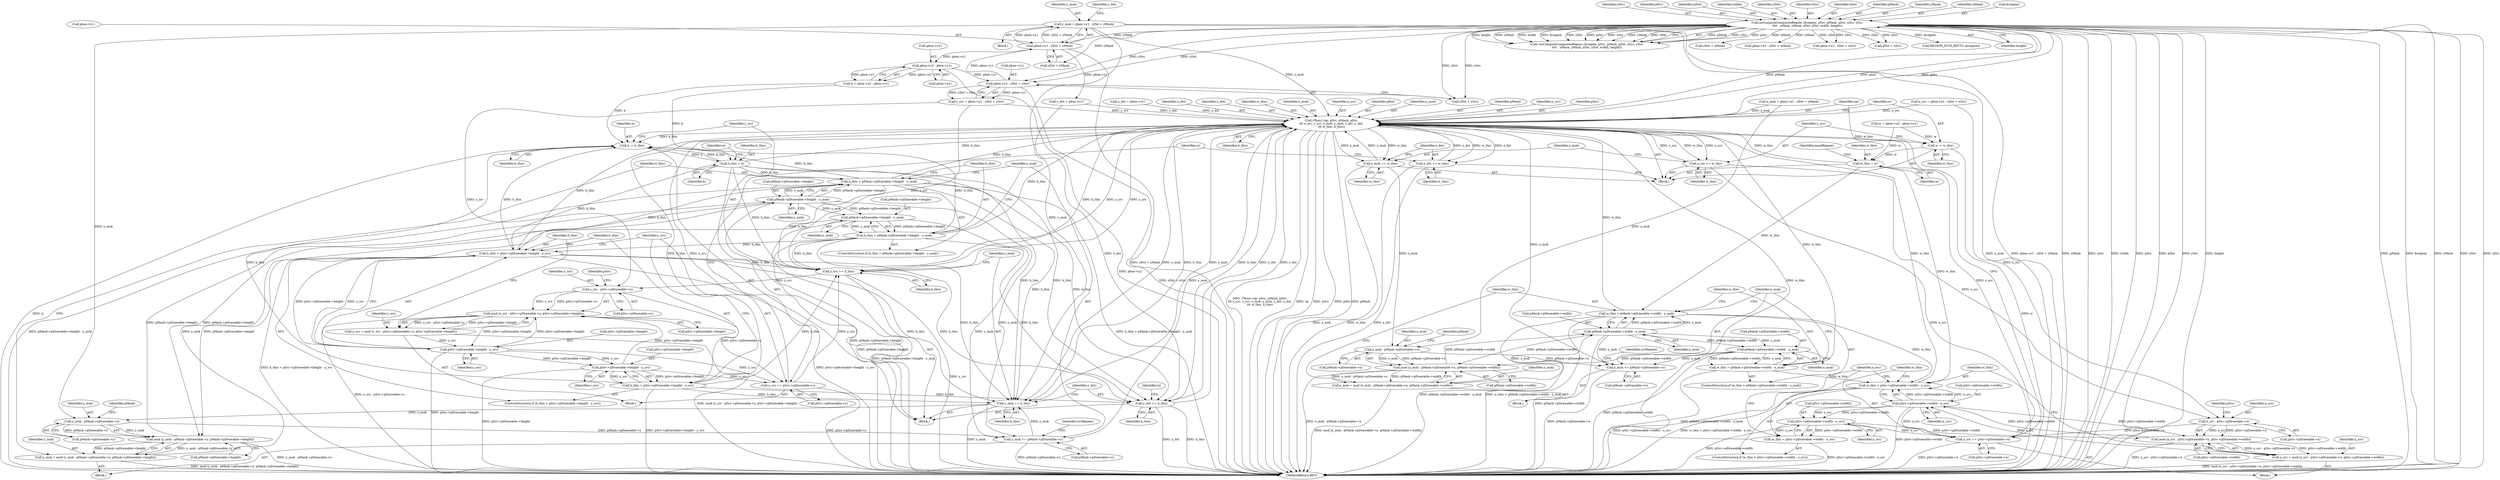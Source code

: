 digraph "1_xserver_d2f813f7db157fc83abc4b3726821c36ee7e40b1_1@integer" {
"1000162" [label="(Call,y_msk = pbox->y1 - yDst + yMask)"];
"1000164" [label="(Call,pbox->y1 - yDst + yMask)"];
"1000155" [label="(Call,pbox->y1 - yDst + ySrc)"];
"1000146" [label="(Call,pbox->y2 - pbox->y1)"];
"1000115" [label="(Call,miComputeCompositeRegion (&region, pSrc, pMask, pDst, xSrc, ySrc,\n\t\t\t\t   xMask, yMask, xDst, yDst, width, height))"];
"1000220" [label="(Call,y_msk - pMask->pDrawable->y)"];
"1000219" [label="(Call,mod (y_msk - pMask->pDrawable->y, pMask->pDrawable->height))"];
"1000217" [label="(Call,y_msk = mod (y_msk - pMask->pDrawable->y, pMask->pDrawable->height))"];
"1000235" [label="(Call,pMask->pDrawable->height - y_msk)"];
"1000233" [label="(Call,h_this > pMask->pDrawable->height - y_msk)"];
"1000277" [label="(Call,h_this > pSrc->pDrawable->height - y_src)"];
"1000396" [label="(Call,(*func) (op, pSrc, pMask, pDst,\n\t\t\t x_src, y_src, x_msk, y_msk, x_dst, y_dst,\n\t\t\t w_this, h_this))"];
"1000409" [label="(Call,w -= w_this)"];
"1000305" [label="(Call,w_this = w)"];
"1000327" [label="(Call,w_this > pMask->pDrawable->width - x_msk)"];
"1000371" [label="(Call,w_this > pSrc->pDrawable->width - x_src)"];
"1000412" [label="(Call,x_src += w_this)"];
"1000358" [label="(Call,x_src - pSrc->pDrawable->x)"];
"1000357" [label="(Call,mod (x_src - pSrc->pDrawable->x, pSrc->pDrawable->width))"];
"1000355" [label="(Call,x_src = mod (x_src - pSrc->pDrawable->x, pSrc->pDrawable->width))"];
"1000373" [label="(Call,pSrc->pDrawable->width - x_src)"];
"1000382" [label="(Call,pSrc->pDrawable->width - x_src)"];
"1000380" [label="(Call,w_this = pSrc->pDrawable->width - x_src)"];
"1000389" [label="(Call,x_src += pSrc->pDrawable->x)"];
"1000415" [label="(Call,x_msk += w_this)"];
"1000314" [label="(Call,x_msk - pMask->pDrawable->x)"];
"1000313" [label="(Call,mod (x_msk - pMask->pDrawable->x, pMask->pDrawable->width))"];
"1000311" [label="(Call,x_msk = mod (x_msk - pMask->pDrawable->x, pMask->pDrawable->width))"];
"1000329" [label="(Call,pMask->pDrawable->width - x_msk)"];
"1000338" [label="(Call,pMask->pDrawable->width - x_msk)"];
"1000336" [label="(Call,w_this = pMask->pDrawable->width - x_msk)"];
"1000345" [label="(Call,x_msk += pMask->pDrawable->x)"];
"1000418" [label="(Call,x_dst += w_this)"];
"1000421" [label="(Call,h -= h_this)"];
"1000179" [label="(Call,h_this = h)"];
"1000424" [label="(Call,y_src += h_this)"];
"1000264" [label="(Call,y_src - pSrc->pDrawable->y)"];
"1000263" [label="(Call,mod (y_src - pSrc->pDrawable->y, pSrc->pDrawable->height))"];
"1000261" [label="(Call,y_src = mod (y_src - pSrc->pDrawable->y, pSrc->pDrawable->height))"];
"1000279" [label="(Call,pSrc->pDrawable->height - y_src)"];
"1000288" [label="(Call,pSrc->pDrawable->height - y_src)"];
"1000286" [label="(Call,h_this = pSrc->pDrawable->height - y_src)"];
"1000427" [label="(Call,y_msk += h_this)"];
"1000430" [label="(Call,y_dst += h_this)"];
"1000295" [label="(Call,y_src += pSrc->pDrawable->y)"];
"1000244" [label="(Call,pMask->pDrawable->height - y_msk)"];
"1000242" [label="(Call,h_this = pMask->pDrawable->height - y_msk)"];
"1000251" [label="(Call,y_msk += pMask->pDrawable->y)"];
"1000147" [label="(Call,pbox->y2)"];
"1000312" [label="(Identifier,x_msk)"];
"1000339" [label="(Call,pMask->pDrawable->width)"];
"1000232" [label="(ControlStructure,if (h_this > pMask->pDrawable->height - y_msk))"];
"1000296" [label="(Identifier,y_src)"];
"1000412" [label="(Call,x_src += w_this)"];
"1000415" [label="(Call,x_msk += w_this)"];
"1000127" [label="(Identifier,width)"];
"1000313" [label="(Call,mod (x_msk - pMask->pDrawable->x, pMask->pDrawable->width))"];
"1000358" [label="(Call,x_src - pSrc->pDrawable->x)"];
"1000252" [label="(Identifier,y_msk)"];
"1000262" [label="(Identifier,y_src)"];
"1000354" [label="(Block,)"];
"1000126" [label="(Identifier,yDst)"];
"1000417" [label="(Identifier,w_this)"];
"1000409" [label="(Call,w -= w_this)"];
"1000367" [label="(Identifier,pSrc)"];
"1000243" [label="(Identifier,h_this)"];
"1000280" [label="(Call,pSrc->pDrawable->height)"];
"1000389" [label="(Call,x_src += pSrc->pDrawable->x)"];
"1000309" [label="(Identifier,maskRepeat)"];
"1000360" [label="(Call,pSrc->pDrawable->x)"];
"1000422" [label="(Identifier,h)"];
"1000245" [label="(Call,pMask->pDrawable->height)"];
"1000263" [label="(Call,mod (y_src - pSrc->pDrawable->y, pSrc->pDrawable->height))"];
"1000163" [label="(Identifier,y_msk)"];
"1000390" [label="(Identifier,x_src)"];
"1000397" [label="(Identifier,op)"];
"1000429" [label="(Identifier,h_this)"];
"1000271" [label="(Call,pSrc->pDrawable->height)"];
"1000122" [label="(Identifier,ySrc)"];
"1000156" [label="(Call,pbox->y1)"];
"1000276" [label="(ControlStructure,if (h_this > pSrc->pDrawable->height - y_src))"];
"1000114" [label="(Call,!miComputeCompositeRegion (&region, pSrc, pMask, pDst, xSrc, ySrc,\n\t\t\t\t   xMask, yMask, xDst, yDst, width, height))"];
"1000295" [label="(Call,y_src += pSrc->pDrawable->y)"];
"1000326" [label="(ControlStructure,if (w_this > pMask->pDrawable->width - x_msk))"];
"1000183" [label="(Identifier,w)"];
"1000155" [label="(Call,pbox->y1 - yDst + ySrc)"];
"1000335" [label="(Identifier,x_msk)"];
"1000344" [label="(Identifier,x_msk)"];
"1000402" [label="(Identifier,y_src)"];
"1000396" [label="(Call,(*func) (op, pSrc, pMask, pDst,\n\t\t\t x_src, y_src, x_msk, y_msk, x_dst, y_dst,\n\t\t\t w_this, h_this))"];
"1000206" [label="(Call,xDst + xMask)"];
"1000400" [label="(Identifier,pDst)"];
"1000424" [label="(Call,y_src += h_this)"];
"1000404" [label="(Identifier,y_msk)"];
"1000373" [label="(Call,pSrc->pDrawable->width - x_src)"];
"1000180" [label="(Identifier,h_this)"];
"1000359" [label="(Identifier,x_src)"];
"1000382" [label="(Call,pSrc->pDrawable->width - x_src)"];
"1000235" [label="(Call,pMask->pDrawable->height - y_msk)"];
"1000277" [label="(Call,h_this > pSrc->pDrawable->height - y_src)"];
"1000287" [label="(Identifier,h_this)"];
"1000244" [label="(Call,pMask->pDrawable->height - y_msk)"];
"1000305" [label="(Call,w_this = w)"];
"1000260" [label="(Block,)"];
"1000125" [label="(Identifier,xDst)"];
"1000251" [label="(Call,y_msk += pMask->pDrawable->y)"];
"1000153" [label="(Call,y_src = pbox->y1 - yDst + ySrc)"];
"1000221" [label="(Identifier,y_msk)"];
"1000279" [label="(Call,pSrc->pDrawable->height - y_src)"];
"1000144" [label="(Call,h = pbox->y2 - pbox->y1)"];
"1000150" [label="(Call,pbox->y1)"];
"1000179" [label="(Call,h_this = h)"];
"1000273" [label="(Identifier,pSrc)"];
"1000336" [label="(Call,w_this = pMask->pDrawable->width - x_msk)"];
"1000119" [label="(Identifier,pMask)"];
"1000346" [label="(Identifier,x_msk)"];
"1000124" [label="(Identifier,yMask)"];
"1000307" [label="(Identifier,w)"];
"1000310" [label="(Block,)"];
"1000177" [label="(Identifier,h)"];
"1000220" [label="(Call,y_msk - pMask->pDrawable->y)"];
"1000217" [label="(Call,y_msk = mod (y_msk - pMask->pDrawable->y, pMask->pDrawable->height))"];
"1000115" [label="(Call,miComputeCompositeRegion (&region, pSrc, pMask, pDst, xSrc, ySrc,\n\t\t\t\t   xMask, yMask, xDst, yDst, width, height))"];
"1000388" [label="(Identifier,x_src)"];
"1000303" [label="(Identifier,w)"];
"1000289" [label="(Call,pSrc->pDrawable->height)"];
"1000371" [label="(Call,w_this > pSrc->pDrawable->width - x_src)"];
"1000181" [label="(Identifier,h)"];
"1000432" [label="(Identifier,h_this)"];
"1000236" [label="(Call,pMask->pDrawable->height)"];
"1000286" [label="(Call,h_this = pSrc->pDrawable->height - y_src)"];
"1000391" [label="(Call,pSrc->pDrawable->x)"];
"1000421" [label="(Call,h -= h_this)"];
"1000443" [label="(MethodReturn,RET)"];
"1000423" [label="(Identifier,h_this)"];
"1000408" [label="(Identifier,h_this)"];
"1000372" [label="(Identifier,w_this)"];
"1000218" [label="(Identifier,y_msk)"];
"1000418" [label="(Call,x_dst += w_this)"];
"1000191" [label="(Call,x_src = pbox->x1 - xDst + xSrc)"];
"1000123" [label="(Identifier,xMask)"];
"1000328" [label="(Identifier,w_this)"];
"1000219" [label="(Call,mod (y_msk - pMask->pDrawable->y, pMask->pDrawable->height))"];
"1000399" [label="(Identifier,pMask)"];
"1000202" [label="(Call,pbox->x1 - xDst + xMask)"];
"1000316" [label="(Call,pMask->pDrawable->x)"];
"1000427" [label="(Call,y_msk += h_this)"];
"1000383" [label="(Call,pSrc->pDrawable->width)"];
"1000374" [label="(Call,pSrc->pDrawable->width)"];
"1000356" [label="(Identifier,x_src)"];
"1000250" [label="(Identifier,y_msk)"];
"1000347" [label="(Call,pMask->pDrawable->x)"];
"1000116" [label="(Call,&region)"];
"1000297" [label="(Call,pSrc->pDrawable->y)"];
"1000285" [label="(Identifier,y_src)"];
"1000229" [label="(Identifier,pMask)"];
"1000410" [label="(Identifier,w)"];
"1000222" [label="(Call,pMask->pDrawable->y)"];
"1000401" [label="(Identifier,x_src)"];
"1000398" [label="(Identifier,pSrc)"];
"1000315" [label="(Identifier,x_msk)"];
"1000165" [label="(Call,pbox->y1)"];
"1000146" [label="(Call,pbox->y2 - pbox->y1)"];
"1000357" [label="(Call,mod (x_src - pSrc->pDrawable->x, pSrc->pDrawable->width))"];
"1000234" [label="(Identifier,h_this)"];
"1000345" [label="(Call,x_msk += pMask->pDrawable->x)"];
"1000431" [label="(Identifier,y_dst)"];
"1000380" [label="(Call,w_this = pSrc->pDrawable->width - x_src)"];
"1000182" [label="(Call,w = pbox->x2 - pbox->x1)"];
"1000381" [label="(Identifier,w_this)"];
"1000306" [label="(Identifier,w_this)"];
"1000209" [label="(Call,x_dst = pbox->x1)"];
"1000426" [label="(Identifier,h_this)"];
"1000414" [label="(Identifier,w_this)"];
"1000259" [label="(Identifier,srcRepeat)"];
"1000321" [label="(Call,pMask->pDrawable->width)"];
"1000121" [label="(Identifier,xSrc)"];
"1000330" [label="(Call,pMask->pDrawable->width)"];
"1000428" [label="(Identifier,y_msk)"];
"1000419" [label="(Identifier,x_dst)"];
"1000430" [label="(Call,y_dst += h_this)"];
"1000118" [label="(Identifier,pSrc)"];
"1000365" [label="(Call,pSrc->pDrawable->width)"];
"1000329" [label="(Call,pMask->pDrawable->width - x_msk)"];
"1000193" [label="(Call,pbox->x1 - xDst + xSrc)"];
"1000405" [label="(Identifier,x_dst)"];
"1000120" [label="(Identifier,pDst)"];
"1000197" [label="(Call,xDst + xSrc)"];
"1000264" [label="(Call,y_src - pSrc->pDrawable->y)"];
"1000327" [label="(Call,w_this > pMask->pDrawable->width - x_msk)"];
"1000178" [label="(Block,)"];
"1000278" [label="(Identifier,h_this)"];
"1000216" [label="(Block,)"];
"1000233" [label="(Call,h_this > pMask->pDrawable->height - y_msk)"];
"1000355" [label="(Call,x_src = mod (x_src - pSrc->pDrawable->x, pSrc->pDrawable->width))"];
"1000314" [label="(Call,x_msk - pMask->pDrawable->x)"];
"1000411" [label="(Identifier,w_this)"];
"1000164" [label="(Call,pbox->y1 - yDst + yMask)"];
"1000159" [label="(Call,yDst + ySrc)"];
"1000323" [label="(Identifier,pMask)"];
"1000143" [label="(Block,)"];
"1000162" [label="(Call,y_msk = pbox->y1 - yDst + yMask)"];
"1000416" [label="(Identifier,x_msk)"];
"1000379" [label="(Identifier,x_src)"];
"1000172" [label="(Identifier,y_dst)"];
"1000132" [label="(Call,REGION_NUM_RECTS (&region))"];
"1000353" [label="(Identifier,srcRepeat)"];
"1000242" [label="(Call,h_this = pMask->pDrawable->height - y_msk)"];
"1000406" [label="(Identifier,y_dst)"];
"1000200" [label="(Call,x_msk = pbox->x1 - xDst + xMask)"];
"1000338" [label="(Call,pMask->pDrawable->width - x_msk)"];
"1000265" [label="(Identifier,y_src)"];
"1000241" [label="(Identifier,y_msk)"];
"1000227" [label="(Call,pMask->pDrawable->height)"];
"1000337" [label="(Identifier,w_this)"];
"1000294" [label="(Identifier,y_src)"];
"1000288" [label="(Call,pSrc->pDrawable->height - y_src)"];
"1000128" [label="(Identifier,height)"];
"1000407" [label="(Identifier,w_this)"];
"1000413" [label="(Identifier,x_src)"];
"1000311" [label="(Call,x_msk = mod (x_msk - pMask->pDrawable->x, pMask->pDrawable->width))"];
"1000253" [label="(Call,pMask->pDrawable->y)"];
"1000168" [label="(Call,yDst + yMask)"];
"1000304" [label="(Block,)"];
"1000261" [label="(Call,y_src = mod (y_src - pSrc->pDrawable->y, pSrc->pDrawable->height))"];
"1000425" [label="(Identifier,y_src)"];
"1000266" [label="(Call,pSrc->pDrawable->y)"];
"1000403" [label="(Identifier,x_msk)"];
"1000420" [label="(Identifier,w_this)"];
"1000171" [label="(Call,y_dst = pbox->y1)"];
"1000370" [label="(ControlStructure,if (w_this > pSrc->pDrawable->width - x_src))"];
"1000162" -> "1000143"  [label="AST: "];
"1000162" -> "1000164"  [label="CFG: "];
"1000163" -> "1000162"  [label="AST: "];
"1000164" -> "1000162"  [label="AST: "];
"1000172" -> "1000162"  [label="CFG: "];
"1000162" -> "1000443"  [label="DDG: pbox->y1 - yDst + yMask"];
"1000162" -> "1000443"  [label="DDG: y_msk"];
"1000164" -> "1000162"  [label="DDG: pbox->y1"];
"1000164" -> "1000162"  [label="DDG: yDst + yMask"];
"1000162" -> "1000220"  [label="DDG: y_msk"];
"1000162" -> "1000396"  [label="DDG: y_msk"];
"1000162" -> "1000427"  [label="DDG: y_msk"];
"1000164" -> "1000168"  [label="CFG: "];
"1000165" -> "1000164"  [label="AST: "];
"1000168" -> "1000164"  [label="AST: "];
"1000164" -> "1000443"  [label="DDG: yDst + yMask"];
"1000164" -> "1000146"  [label="DDG: pbox->y1"];
"1000155" -> "1000164"  [label="DDG: pbox->y1"];
"1000115" -> "1000164"  [label="DDG: yMask"];
"1000164" -> "1000171"  [label="DDG: pbox->y1"];
"1000155" -> "1000153"  [label="AST: "];
"1000155" -> "1000159"  [label="CFG: "];
"1000156" -> "1000155"  [label="AST: "];
"1000159" -> "1000155"  [label="AST: "];
"1000153" -> "1000155"  [label="CFG: "];
"1000155" -> "1000443"  [label="DDG: yDst + ySrc"];
"1000155" -> "1000153"  [label="DDG: pbox->y1"];
"1000155" -> "1000153"  [label="DDG: yDst + ySrc"];
"1000146" -> "1000155"  [label="DDG: pbox->y1"];
"1000115" -> "1000155"  [label="DDG: yDst"];
"1000115" -> "1000155"  [label="DDG: ySrc"];
"1000146" -> "1000144"  [label="AST: "];
"1000146" -> "1000150"  [label="CFG: "];
"1000147" -> "1000146"  [label="AST: "];
"1000150" -> "1000146"  [label="AST: "];
"1000144" -> "1000146"  [label="CFG: "];
"1000146" -> "1000443"  [label="DDG: pbox->y2"];
"1000146" -> "1000144"  [label="DDG: pbox->y2"];
"1000146" -> "1000144"  [label="DDG: pbox->y1"];
"1000115" -> "1000114"  [label="AST: "];
"1000115" -> "1000128"  [label="CFG: "];
"1000116" -> "1000115"  [label="AST: "];
"1000118" -> "1000115"  [label="AST: "];
"1000119" -> "1000115"  [label="AST: "];
"1000120" -> "1000115"  [label="AST: "];
"1000121" -> "1000115"  [label="AST: "];
"1000122" -> "1000115"  [label="AST: "];
"1000123" -> "1000115"  [label="AST: "];
"1000124" -> "1000115"  [label="AST: "];
"1000125" -> "1000115"  [label="AST: "];
"1000126" -> "1000115"  [label="AST: "];
"1000127" -> "1000115"  [label="AST: "];
"1000128" -> "1000115"  [label="AST: "];
"1000114" -> "1000115"  [label="CFG: "];
"1000115" -> "1000443"  [label="DDG: yDst"];
"1000115" -> "1000443"  [label="DDG: xDst"];
"1000115" -> "1000443"  [label="DDG: xMask"];
"1000115" -> "1000443"  [label="DDG: xSrc"];
"1000115" -> "1000443"  [label="DDG: width"];
"1000115" -> "1000443"  [label="DDG: pSrc"];
"1000115" -> "1000443"  [label="DDG: pDst"];
"1000115" -> "1000443"  [label="DDG: ySrc"];
"1000115" -> "1000443"  [label="DDG: height"];
"1000115" -> "1000443"  [label="DDG: pMask"];
"1000115" -> "1000443"  [label="DDG: &region"];
"1000115" -> "1000443"  [label="DDG: yMask"];
"1000115" -> "1000114"  [label="DDG: pMask"];
"1000115" -> "1000114"  [label="DDG: ySrc"];
"1000115" -> "1000114"  [label="DDG: pSrc"];
"1000115" -> "1000114"  [label="DDG: height"];
"1000115" -> "1000114"  [label="DDG: xMask"];
"1000115" -> "1000114"  [label="DDG: width"];
"1000115" -> "1000114"  [label="DDG: &region"];
"1000115" -> "1000114"  [label="DDG: yDst"];
"1000115" -> "1000114"  [label="DDG: pDst"];
"1000115" -> "1000114"  [label="DDG: xSrc"];
"1000115" -> "1000114"  [label="DDG: yMask"];
"1000115" -> "1000114"  [label="DDG: xDst"];
"1000115" -> "1000132"  [label="DDG: &region"];
"1000115" -> "1000159"  [label="DDG: yDst"];
"1000115" -> "1000159"  [label="DDG: ySrc"];
"1000115" -> "1000168"  [label="DDG: yMask"];
"1000115" -> "1000193"  [label="DDG: xDst"];
"1000115" -> "1000193"  [label="DDG: xSrc"];
"1000115" -> "1000197"  [label="DDG: xDst"];
"1000115" -> "1000197"  [label="DDG: xSrc"];
"1000115" -> "1000202"  [label="DDG: xMask"];
"1000115" -> "1000206"  [label="DDG: xMask"];
"1000115" -> "1000396"  [label="DDG: pSrc"];
"1000115" -> "1000396"  [label="DDG: pMask"];
"1000115" -> "1000396"  [label="DDG: pDst"];
"1000220" -> "1000219"  [label="AST: "];
"1000220" -> "1000222"  [label="CFG: "];
"1000221" -> "1000220"  [label="AST: "];
"1000222" -> "1000220"  [label="AST: "];
"1000229" -> "1000220"  [label="CFG: "];
"1000220" -> "1000219"  [label="DDG: y_msk"];
"1000220" -> "1000219"  [label="DDG: pMask->pDrawable->y"];
"1000427" -> "1000220"  [label="DDG: y_msk"];
"1000220" -> "1000251"  [label="DDG: pMask->pDrawable->y"];
"1000219" -> "1000217"  [label="AST: "];
"1000219" -> "1000227"  [label="CFG: "];
"1000227" -> "1000219"  [label="AST: "];
"1000217" -> "1000219"  [label="CFG: "];
"1000219" -> "1000443"  [label="DDG: y_msk - pMask->pDrawable->y"];
"1000219" -> "1000217"  [label="DDG: y_msk - pMask->pDrawable->y"];
"1000219" -> "1000217"  [label="DDG: pMask->pDrawable->height"];
"1000235" -> "1000219"  [label="DDG: pMask->pDrawable->height"];
"1000244" -> "1000219"  [label="DDG: pMask->pDrawable->height"];
"1000219" -> "1000235"  [label="DDG: pMask->pDrawable->height"];
"1000217" -> "1000216"  [label="AST: "];
"1000218" -> "1000217"  [label="AST: "];
"1000234" -> "1000217"  [label="CFG: "];
"1000217" -> "1000443"  [label="DDG: mod (y_msk - pMask->pDrawable->y, pMask->pDrawable->height)"];
"1000217" -> "1000235"  [label="DDG: y_msk"];
"1000235" -> "1000233"  [label="AST: "];
"1000235" -> "1000241"  [label="CFG: "];
"1000236" -> "1000235"  [label="AST: "];
"1000241" -> "1000235"  [label="AST: "];
"1000233" -> "1000235"  [label="CFG: "];
"1000235" -> "1000443"  [label="DDG: pMask->pDrawable->height"];
"1000235" -> "1000233"  [label="DDG: pMask->pDrawable->height"];
"1000235" -> "1000233"  [label="DDG: y_msk"];
"1000235" -> "1000244"  [label="DDG: pMask->pDrawable->height"];
"1000235" -> "1000244"  [label="DDG: y_msk"];
"1000235" -> "1000251"  [label="DDG: y_msk"];
"1000233" -> "1000232"  [label="AST: "];
"1000234" -> "1000233"  [label="AST: "];
"1000243" -> "1000233"  [label="CFG: "];
"1000252" -> "1000233"  [label="CFG: "];
"1000233" -> "1000443"  [label="DDG: h_this > pMask->pDrawable->height - y_msk"];
"1000233" -> "1000443"  [label="DDG: pMask->pDrawable->height - y_msk"];
"1000179" -> "1000233"  [label="DDG: h_this"];
"1000233" -> "1000277"  [label="DDG: h_this"];
"1000233" -> "1000396"  [label="DDG: h_this"];
"1000233" -> "1000421"  [label="DDG: h_this"];
"1000233" -> "1000424"  [label="DDG: h_this"];
"1000233" -> "1000427"  [label="DDG: h_this"];
"1000233" -> "1000430"  [label="DDG: h_this"];
"1000277" -> "1000276"  [label="AST: "];
"1000277" -> "1000279"  [label="CFG: "];
"1000278" -> "1000277"  [label="AST: "];
"1000279" -> "1000277"  [label="AST: "];
"1000287" -> "1000277"  [label="CFG: "];
"1000296" -> "1000277"  [label="CFG: "];
"1000277" -> "1000443"  [label="DDG: h_this > pSrc->pDrawable->height - y_src"];
"1000277" -> "1000443"  [label="DDG: pSrc->pDrawable->height - y_src"];
"1000179" -> "1000277"  [label="DDG: h_this"];
"1000242" -> "1000277"  [label="DDG: h_this"];
"1000279" -> "1000277"  [label="DDG: pSrc->pDrawable->height"];
"1000279" -> "1000277"  [label="DDG: y_src"];
"1000277" -> "1000396"  [label="DDG: h_this"];
"1000277" -> "1000421"  [label="DDG: h_this"];
"1000277" -> "1000424"  [label="DDG: h_this"];
"1000277" -> "1000427"  [label="DDG: h_this"];
"1000277" -> "1000430"  [label="DDG: h_this"];
"1000396" -> "1000304"  [label="AST: "];
"1000396" -> "1000408"  [label="CFG: "];
"1000397" -> "1000396"  [label="AST: "];
"1000398" -> "1000396"  [label="AST: "];
"1000399" -> "1000396"  [label="AST: "];
"1000400" -> "1000396"  [label="AST: "];
"1000401" -> "1000396"  [label="AST: "];
"1000402" -> "1000396"  [label="AST: "];
"1000403" -> "1000396"  [label="AST: "];
"1000404" -> "1000396"  [label="AST: "];
"1000405" -> "1000396"  [label="AST: "];
"1000406" -> "1000396"  [label="AST: "];
"1000407" -> "1000396"  [label="AST: "];
"1000408" -> "1000396"  [label="AST: "];
"1000410" -> "1000396"  [label="CFG: "];
"1000396" -> "1000443"  [label="DDG: (*func) (op, pSrc, pMask, pDst,\n\t\t\t x_src, y_src, x_msk, y_msk, x_dst, y_dst,\n\t\t\t w_this, h_this)"];
"1000396" -> "1000443"  [label="DDG: op"];
"1000396" -> "1000443"  [label="DDG: pSrc"];
"1000396" -> "1000443"  [label="DDG: pDst"];
"1000396" -> "1000443"  [label="DDG: pMask"];
"1000412" -> "1000396"  [label="DDG: x_src"];
"1000389" -> "1000396"  [label="DDG: x_src"];
"1000191" -> "1000396"  [label="DDG: x_src"];
"1000295" -> "1000396"  [label="DDG: y_src"];
"1000424" -> "1000396"  [label="DDG: y_src"];
"1000153" -> "1000396"  [label="DDG: y_src"];
"1000200" -> "1000396"  [label="DDG: x_msk"];
"1000415" -> "1000396"  [label="DDG: x_msk"];
"1000345" -> "1000396"  [label="DDG: x_msk"];
"1000427" -> "1000396"  [label="DDG: y_msk"];
"1000251" -> "1000396"  [label="DDG: y_msk"];
"1000209" -> "1000396"  [label="DDG: x_dst"];
"1000418" -> "1000396"  [label="DDG: x_dst"];
"1000171" -> "1000396"  [label="DDG: y_dst"];
"1000430" -> "1000396"  [label="DDG: y_dst"];
"1000327" -> "1000396"  [label="DDG: w_this"];
"1000305" -> "1000396"  [label="DDG: w_this"];
"1000371" -> "1000396"  [label="DDG: w_this"];
"1000380" -> "1000396"  [label="DDG: w_this"];
"1000336" -> "1000396"  [label="DDG: w_this"];
"1000286" -> "1000396"  [label="DDG: h_this"];
"1000179" -> "1000396"  [label="DDG: h_this"];
"1000242" -> "1000396"  [label="DDG: h_this"];
"1000396" -> "1000409"  [label="DDG: w_this"];
"1000396" -> "1000412"  [label="DDG: w_this"];
"1000396" -> "1000412"  [label="DDG: x_src"];
"1000396" -> "1000415"  [label="DDG: w_this"];
"1000396" -> "1000415"  [label="DDG: x_msk"];
"1000396" -> "1000418"  [label="DDG: w_this"];
"1000396" -> "1000418"  [label="DDG: x_dst"];
"1000396" -> "1000421"  [label="DDG: h_this"];
"1000396" -> "1000424"  [label="DDG: h_this"];
"1000396" -> "1000424"  [label="DDG: y_src"];
"1000396" -> "1000427"  [label="DDG: h_this"];
"1000396" -> "1000427"  [label="DDG: y_msk"];
"1000396" -> "1000430"  [label="DDG: h_this"];
"1000396" -> "1000430"  [label="DDG: y_dst"];
"1000409" -> "1000304"  [label="AST: "];
"1000409" -> "1000411"  [label="CFG: "];
"1000410" -> "1000409"  [label="AST: "];
"1000411" -> "1000409"  [label="AST: "];
"1000413" -> "1000409"  [label="CFG: "];
"1000409" -> "1000443"  [label="DDG: w"];
"1000409" -> "1000305"  [label="DDG: w"];
"1000182" -> "1000409"  [label="DDG: w"];
"1000305" -> "1000304"  [label="AST: "];
"1000305" -> "1000307"  [label="CFG: "];
"1000306" -> "1000305"  [label="AST: "];
"1000307" -> "1000305"  [label="AST: "];
"1000309" -> "1000305"  [label="CFG: "];
"1000182" -> "1000305"  [label="DDG: w"];
"1000305" -> "1000327"  [label="DDG: w_this"];
"1000305" -> "1000371"  [label="DDG: w_this"];
"1000327" -> "1000326"  [label="AST: "];
"1000327" -> "1000329"  [label="CFG: "];
"1000328" -> "1000327"  [label="AST: "];
"1000329" -> "1000327"  [label="AST: "];
"1000337" -> "1000327"  [label="CFG: "];
"1000346" -> "1000327"  [label="CFG: "];
"1000327" -> "1000443"  [label="DDG: pMask->pDrawable->width - x_msk"];
"1000327" -> "1000443"  [label="DDG: w_this > pMask->pDrawable->width - x_msk"];
"1000329" -> "1000327"  [label="DDG: pMask->pDrawable->width"];
"1000329" -> "1000327"  [label="DDG: x_msk"];
"1000327" -> "1000371"  [label="DDG: w_this"];
"1000371" -> "1000370"  [label="AST: "];
"1000371" -> "1000373"  [label="CFG: "];
"1000372" -> "1000371"  [label="AST: "];
"1000373" -> "1000371"  [label="AST: "];
"1000381" -> "1000371"  [label="CFG: "];
"1000390" -> "1000371"  [label="CFG: "];
"1000371" -> "1000443"  [label="DDG: pSrc->pDrawable->width - x_src"];
"1000371" -> "1000443"  [label="DDG: w_this > pSrc->pDrawable->width - x_src"];
"1000336" -> "1000371"  [label="DDG: w_this"];
"1000373" -> "1000371"  [label="DDG: pSrc->pDrawable->width"];
"1000373" -> "1000371"  [label="DDG: x_src"];
"1000412" -> "1000304"  [label="AST: "];
"1000412" -> "1000414"  [label="CFG: "];
"1000413" -> "1000412"  [label="AST: "];
"1000414" -> "1000412"  [label="AST: "];
"1000416" -> "1000412"  [label="CFG: "];
"1000412" -> "1000443"  [label="DDG: x_src"];
"1000412" -> "1000358"  [label="DDG: x_src"];
"1000358" -> "1000357"  [label="AST: "];
"1000358" -> "1000360"  [label="CFG: "];
"1000359" -> "1000358"  [label="AST: "];
"1000360" -> "1000358"  [label="AST: "];
"1000367" -> "1000358"  [label="CFG: "];
"1000358" -> "1000357"  [label="DDG: x_src"];
"1000358" -> "1000357"  [label="DDG: pSrc->pDrawable->x"];
"1000191" -> "1000358"  [label="DDG: x_src"];
"1000358" -> "1000389"  [label="DDG: pSrc->pDrawable->x"];
"1000357" -> "1000355"  [label="AST: "];
"1000357" -> "1000365"  [label="CFG: "];
"1000365" -> "1000357"  [label="AST: "];
"1000355" -> "1000357"  [label="CFG: "];
"1000357" -> "1000443"  [label="DDG: x_src - pSrc->pDrawable->x"];
"1000357" -> "1000355"  [label="DDG: x_src - pSrc->pDrawable->x"];
"1000357" -> "1000355"  [label="DDG: pSrc->pDrawable->width"];
"1000382" -> "1000357"  [label="DDG: pSrc->pDrawable->width"];
"1000373" -> "1000357"  [label="DDG: pSrc->pDrawable->width"];
"1000357" -> "1000373"  [label="DDG: pSrc->pDrawable->width"];
"1000355" -> "1000354"  [label="AST: "];
"1000356" -> "1000355"  [label="AST: "];
"1000372" -> "1000355"  [label="CFG: "];
"1000355" -> "1000443"  [label="DDG: mod (x_src - pSrc->pDrawable->x, pSrc->pDrawable->width)"];
"1000355" -> "1000373"  [label="DDG: x_src"];
"1000373" -> "1000379"  [label="CFG: "];
"1000374" -> "1000373"  [label="AST: "];
"1000379" -> "1000373"  [label="AST: "];
"1000373" -> "1000443"  [label="DDG: pSrc->pDrawable->width"];
"1000373" -> "1000382"  [label="DDG: pSrc->pDrawable->width"];
"1000373" -> "1000382"  [label="DDG: x_src"];
"1000373" -> "1000389"  [label="DDG: x_src"];
"1000382" -> "1000380"  [label="AST: "];
"1000382" -> "1000388"  [label="CFG: "];
"1000383" -> "1000382"  [label="AST: "];
"1000388" -> "1000382"  [label="AST: "];
"1000380" -> "1000382"  [label="CFG: "];
"1000382" -> "1000443"  [label="DDG: pSrc->pDrawable->width"];
"1000382" -> "1000380"  [label="DDG: pSrc->pDrawable->width"];
"1000382" -> "1000380"  [label="DDG: x_src"];
"1000382" -> "1000389"  [label="DDG: x_src"];
"1000380" -> "1000370"  [label="AST: "];
"1000381" -> "1000380"  [label="AST: "];
"1000390" -> "1000380"  [label="CFG: "];
"1000380" -> "1000443"  [label="DDG: pSrc->pDrawable->width - x_src"];
"1000389" -> "1000354"  [label="AST: "];
"1000389" -> "1000391"  [label="CFG: "];
"1000390" -> "1000389"  [label="AST: "];
"1000391" -> "1000389"  [label="AST: "];
"1000397" -> "1000389"  [label="CFG: "];
"1000389" -> "1000443"  [label="DDG: pSrc->pDrawable->x"];
"1000415" -> "1000304"  [label="AST: "];
"1000415" -> "1000417"  [label="CFG: "];
"1000416" -> "1000415"  [label="AST: "];
"1000417" -> "1000415"  [label="AST: "];
"1000419" -> "1000415"  [label="CFG: "];
"1000415" -> "1000443"  [label="DDG: x_msk"];
"1000415" -> "1000314"  [label="DDG: x_msk"];
"1000314" -> "1000313"  [label="AST: "];
"1000314" -> "1000316"  [label="CFG: "];
"1000315" -> "1000314"  [label="AST: "];
"1000316" -> "1000314"  [label="AST: "];
"1000323" -> "1000314"  [label="CFG: "];
"1000314" -> "1000313"  [label="DDG: x_msk"];
"1000314" -> "1000313"  [label="DDG: pMask->pDrawable->x"];
"1000200" -> "1000314"  [label="DDG: x_msk"];
"1000314" -> "1000345"  [label="DDG: pMask->pDrawable->x"];
"1000313" -> "1000311"  [label="AST: "];
"1000313" -> "1000321"  [label="CFG: "];
"1000321" -> "1000313"  [label="AST: "];
"1000311" -> "1000313"  [label="CFG: "];
"1000313" -> "1000443"  [label="DDG: x_msk - pMask->pDrawable->x"];
"1000313" -> "1000311"  [label="DDG: x_msk - pMask->pDrawable->x"];
"1000313" -> "1000311"  [label="DDG: pMask->pDrawable->width"];
"1000338" -> "1000313"  [label="DDG: pMask->pDrawable->width"];
"1000329" -> "1000313"  [label="DDG: pMask->pDrawable->width"];
"1000313" -> "1000329"  [label="DDG: pMask->pDrawable->width"];
"1000311" -> "1000310"  [label="AST: "];
"1000312" -> "1000311"  [label="AST: "];
"1000328" -> "1000311"  [label="CFG: "];
"1000311" -> "1000443"  [label="DDG: mod (x_msk - pMask->pDrawable->x, pMask->pDrawable->width)"];
"1000311" -> "1000329"  [label="DDG: x_msk"];
"1000329" -> "1000335"  [label="CFG: "];
"1000330" -> "1000329"  [label="AST: "];
"1000335" -> "1000329"  [label="AST: "];
"1000329" -> "1000443"  [label="DDG: pMask->pDrawable->width"];
"1000329" -> "1000338"  [label="DDG: pMask->pDrawable->width"];
"1000329" -> "1000338"  [label="DDG: x_msk"];
"1000329" -> "1000345"  [label="DDG: x_msk"];
"1000338" -> "1000336"  [label="AST: "];
"1000338" -> "1000344"  [label="CFG: "];
"1000339" -> "1000338"  [label="AST: "];
"1000344" -> "1000338"  [label="AST: "];
"1000336" -> "1000338"  [label="CFG: "];
"1000338" -> "1000443"  [label="DDG: pMask->pDrawable->width"];
"1000338" -> "1000336"  [label="DDG: pMask->pDrawable->width"];
"1000338" -> "1000336"  [label="DDG: x_msk"];
"1000338" -> "1000345"  [label="DDG: x_msk"];
"1000336" -> "1000326"  [label="AST: "];
"1000337" -> "1000336"  [label="AST: "];
"1000346" -> "1000336"  [label="CFG: "];
"1000336" -> "1000443"  [label="DDG: pMask->pDrawable->width - x_msk"];
"1000345" -> "1000310"  [label="AST: "];
"1000345" -> "1000347"  [label="CFG: "];
"1000346" -> "1000345"  [label="AST: "];
"1000347" -> "1000345"  [label="AST: "];
"1000353" -> "1000345"  [label="CFG: "];
"1000345" -> "1000443"  [label="DDG: pMask->pDrawable->x"];
"1000418" -> "1000304"  [label="AST: "];
"1000418" -> "1000420"  [label="CFG: "];
"1000419" -> "1000418"  [label="AST: "];
"1000420" -> "1000418"  [label="AST: "];
"1000303" -> "1000418"  [label="CFG: "];
"1000418" -> "1000443"  [label="DDG: w_this"];
"1000418" -> "1000443"  [label="DDG: x_dst"];
"1000421" -> "1000178"  [label="AST: "];
"1000421" -> "1000423"  [label="CFG: "];
"1000422" -> "1000421"  [label="AST: "];
"1000423" -> "1000421"  [label="AST: "];
"1000425" -> "1000421"  [label="CFG: "];
"1000421" -> "1000443"  [label="DDG: h"];
"1000421" -> "1000179"  [label="DDG: h"];
"1000286" -> "1000421"  [label="DDG: h_this"];
"1000179" -> "1000421"  [label="DDG: h_this"];
"1000242" -> "1000421"  [label="DDG: h_this"];
"1000144" -> "1000421"  [label="DDG: h"];
"1000179" -> "1000178"  [label="AST: "];
"1000179" -> "1000181"  [label="CFG: "];
"1000180" -> "1000179"  [label="AST: "];
"1000181" -> "1000179"  [label="AST: "];
"1000183" -> "1000179"  [label="CFG: "];
"1000144" -> "1000179"  [label="DDG: h"];
"1000179" -> "1000424"  [label="DDG: h_this"];
"1000179" -> "1000427"  [label="DDG: h_this"];
"1000179" -> "1000430"  [label="DDG: h_this"];
"1000424" -> "1000178"  [label="AST: "];
"1000424" -> "1000426"  [label="CFG: "];
"1000425" -> "1000424"  [label="AST: "];
"1000426" -> "1000424"  [label="AST: "];
"1000428" -> "1000424"  [label="CFG: "];
"1000424" -> "1000443"  [label="DDG: y_src"];
"1000424" -> "1000264"  [label="DDG: y_src"];
"1000286" -> "1000424"  [label="DDG: h_this"];
"1000242" -> "1000424"  [label="DDG: h_this"];
"1000295" -> "1000424"  [label="DDG: y_src"];
"1000153" -> "1000424"  [label="DDG: y_src"];
"1000264" -> "1000263"  [label="AST: "];
"1000264" -> "1000266"  [label="CFG: "];
"1000265" -> "1000264"  [label="AST: "];
"1000266" -> "1000264"  [label="AST: "];
"1000273" -> "1000264"  [label="CFG: "];
"1000264" -> "1000263"  [label="DDG: y_src"];
"1000264" -> "1000263"  [label="DDG: pSrc->pDrawable->y"];
"1000153" -> "1000264"  [label="DDG: y_src"];
"1000264" -> "1000295"  [label="DDG: pSrc->pDrawable->y"];
"1000263" -> "1000261"  [label="AST: "];
"1000263" -> "1000271"  [label="CFG: "];
"1000271" -> "1000263"  [label="AST: "];
"1000261" -> "1000263"  [label="CFG: "];
"1000263" -> "1000443"  [label="DDG: y_src - pSrc->pDrawable->y"];
"1000263" -> "1000261"  [label="DDG: y_src - pSrc->pDrawable->y"];
"1000263" -> "1000261"  [label="DDG: pSrc->pDrawable->height"];
"1000279" -> "1000263"  [label="DDG: pSrc->pDrawable->height"];
"1000288" -> "1000263"  [label="DDG: pSrc->pDrawable->height"];
"1000263" -> "1000279"  [label="DDG: pSrc->pDrawable->height"];
"1000261" -> "1000260"  [label="AST: "];
"1000262" -> "1000261"  [label="AST: "];
"1000278" -> "1000261"  [label="CFG: "];
"1000261" -> "1000443"  [label="DDG: mod (y_src - pSrc->pDrawable->y, pSrc->pDrawable->height)"];
"1000261" -> "1000279"  [label="DDG: y_src"];
"1000279" -> "1000285"  [label="CFG: "];
"1000280" -> "1000279"  [label="AST: "];
"1000285" -> "1000279"  [label="AST: "];
"1000279" -> "1000443"  [label="DDG: pSrc->pDrawable->height"];
"1000279" -> "1000288"  [label="DDG: pSrc->pDrawable->height"];
"1000279" -> "1000288"  [label="DDG: y_src"];
"1000279" -> "1000295"  [label="DDG: y_src"];
"1000288" -> "1000286"  [label="AST: "];
"1000288" -> "1000294"  [label="CFG: "];
"1000289" -> "1000288"  [label="AST: "];
"1000294" -> "1000288"  [label="AST: "];
"1000286" -> "1000288"  [label="CFG: "];
"1000288" -> "1000443"  [label="DDG: pSrc->pDrawable->height"];
"1000288" -> "1000286"  [label="DDG: pSrc->pDrawable->height"];
"1000288" -> "1000286"  [label="DDG: y_src"];
"1000288" -> "1000295"  [label="DDG: y_src"];
"1000286" -> "1000276"  [label="AST: "];
"1000287" -> "1000286"  [label="AST: "];
"1000296" -> "1000286"  [label="CFG: "];
"1000286" -> "1000443"  [label="DDG: pSrc->pDrawable->height - y_src"];
"1000286" -> "1000427"  [label="DDG: h_this"];
"1000286" -> "1000430"  [label="DDG: h_this"];
"1000427" -> "1000178"  [label="AST: "];
"1000427" -> "1000429"  [label="CFG: "];
"1000428" -> "1000427"  [label="AST: "];
"1000429" -> "1000427"  [label="AST: "];
"1000431" -> "1000427"  [label="CFG: "];
"1000427" -> "1000443"  [label="DDG: y_msk"];
"1000242" -> "1000427"  [label="DDG: h_this"];
"1000251" -> "1000427"  [label="DDG: y_msk"];
"1000430" -> "1000178"  [label="AST: "];
"1000430" -> "1000432"  [label="CFG: "];
"1000431" -> "1000430"  [label="AST: "];
"1000432" -> "1000430"  [label="AST: "];
"1000177" -> "1000430"  [label="CFG: "];
"1000430" -> "1000443"  [label="DDG: h_this"];
"1000430" -> "1000443"  [label="DDG: y_dst"];
"1000242" -> "1000430"  [label="DDG: h_this"];
"1000171" -> "1000430"  [label="DDG: y_dst"];
"1000295" -> "1000260"  [label="AST: "];
"1000295" -> "1000297"  [label="CFG: "];
"1000296" -> "1000295"  [label="AST: "];
"1000297" -> "1000295"  [label="AST: "];
"1000303" -> "1000295"  [label="CFG: "];
"1000295" -> "1000443"  [label="DDG: pSrc->pDrawable->y"];
"1000244" -> "1000242"  [label="AST: "];
"1000244" -> "1000250"  [label="CFG: "];
"1000245" -> "1000244"  [label="AST: "];
"1000250" -> "1000244"  [label="AST: "];
"1000242" -> "1000244"  [label="CFG: "];
"1000244" -> "1000443"  [label="DDG: pMask->pDrawable->height"];
"1000244" -> "1000242"  [label="DDG: pMask->pDrawable->height"];
"1000244" -> "1000242"  [label="DDG: y_msk"];
"1000244" -> "1000251"  [label="DDG: y_msk"];
"1000242" -> "1000232"  [label="AST: "];
"1000243" -> "1000242"  [label="AST: "];
"1000252" -> "1000242"  [label="CFG: "];
"1000242" -> "1000443"  [label="DDG: pMask->pDrawable->height - y_msk"];
"1000251" -> "1000216"  [label="AST: "];
"1000251" -> "1000253"  [label="CFG: "];
"1000252" -> "1000251"  [label="AST: "];
"1000253" -> "1000251"  [label="AST: "];
"1000259" -> "1000251"  [label="CFG: "];
"1000251" -> "1000443"  [label="DDG: pMask->pDrawable->y"];
}
